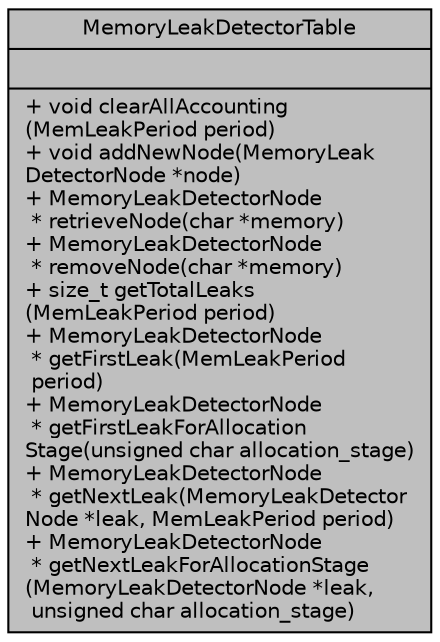 digraph "MemoryLeakDetectorTable"
{
 // LATEX_PDF_SIZE
  edge [fontname="Helvetica",fontsize="10",labelfontname="Helvetica",labelfontsize="10"];
  node [fontname="Helvetica",fontsize="10",shape=record];
  Node1 [label="{MemoryLeakDetectorTable\n||+ void clearAllAccounting\l(MemLeakPeriod period)\l+ void addNewNode(MemoryLeak\lDetectorNode *node)\l+ MemoryLeakDetectorNode\l * retrieveNode(char *memory)\l+ MemoryLeakDetectorNode\l * removeNode(char *memory)\l+ size_t getTotalLeaks\l(MemLeakPeriod period)\l+ MemoryLeakDetectorNode\l * getFirstLeak(MemLeakPeriod\l period)\l+ MemoryLeakDetectorNode\l * getFirstLeakForAllocation\lStage(unsigned char allocation_stage)\l+ MemoryLeakDetectorNode\l * getNextLeak(MemoryLeakDetector\lNode *leak, MemLeakPeriod period)\l+ MemoryLeakDetectorNode\l * getNextLeakForAllocationStage\l(MemoryLeakDetectorNode *leak,\l unsigned char allocation_stage)\l}",height=0.2,width=0.4,color="black", fillcolor="grey75", style="filled", fontcolor="black",tooltip=" "];
}
